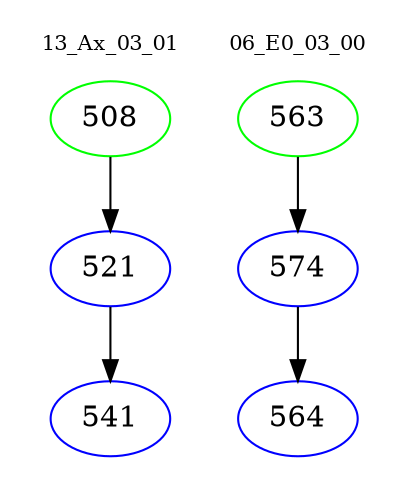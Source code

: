 digraph{
subgraph cluster_0 {
color = white
label = "13_Ax_03_01";
fontsize=10;
T0_508 [label="508", color="green"]
T0_508 -> T0_521 [color="black"]
T0_521 [label="521", color="blue"]
T0_521 -> T0_541 [color="black"]
T0_541 [label="541", color="blue"]
}
subgraph cluster_1 {
color = white
label = "06_E0_03_00";
fontsize=10;
T1_563 [label="563", color="green"]
T1_563 -> T1_574 [color="black"]
T1_574 [label="574", color="blue"]
T1_574 -> T1_564 [color="black"]
T1_564 [label="564", color="blue"]
}
}
